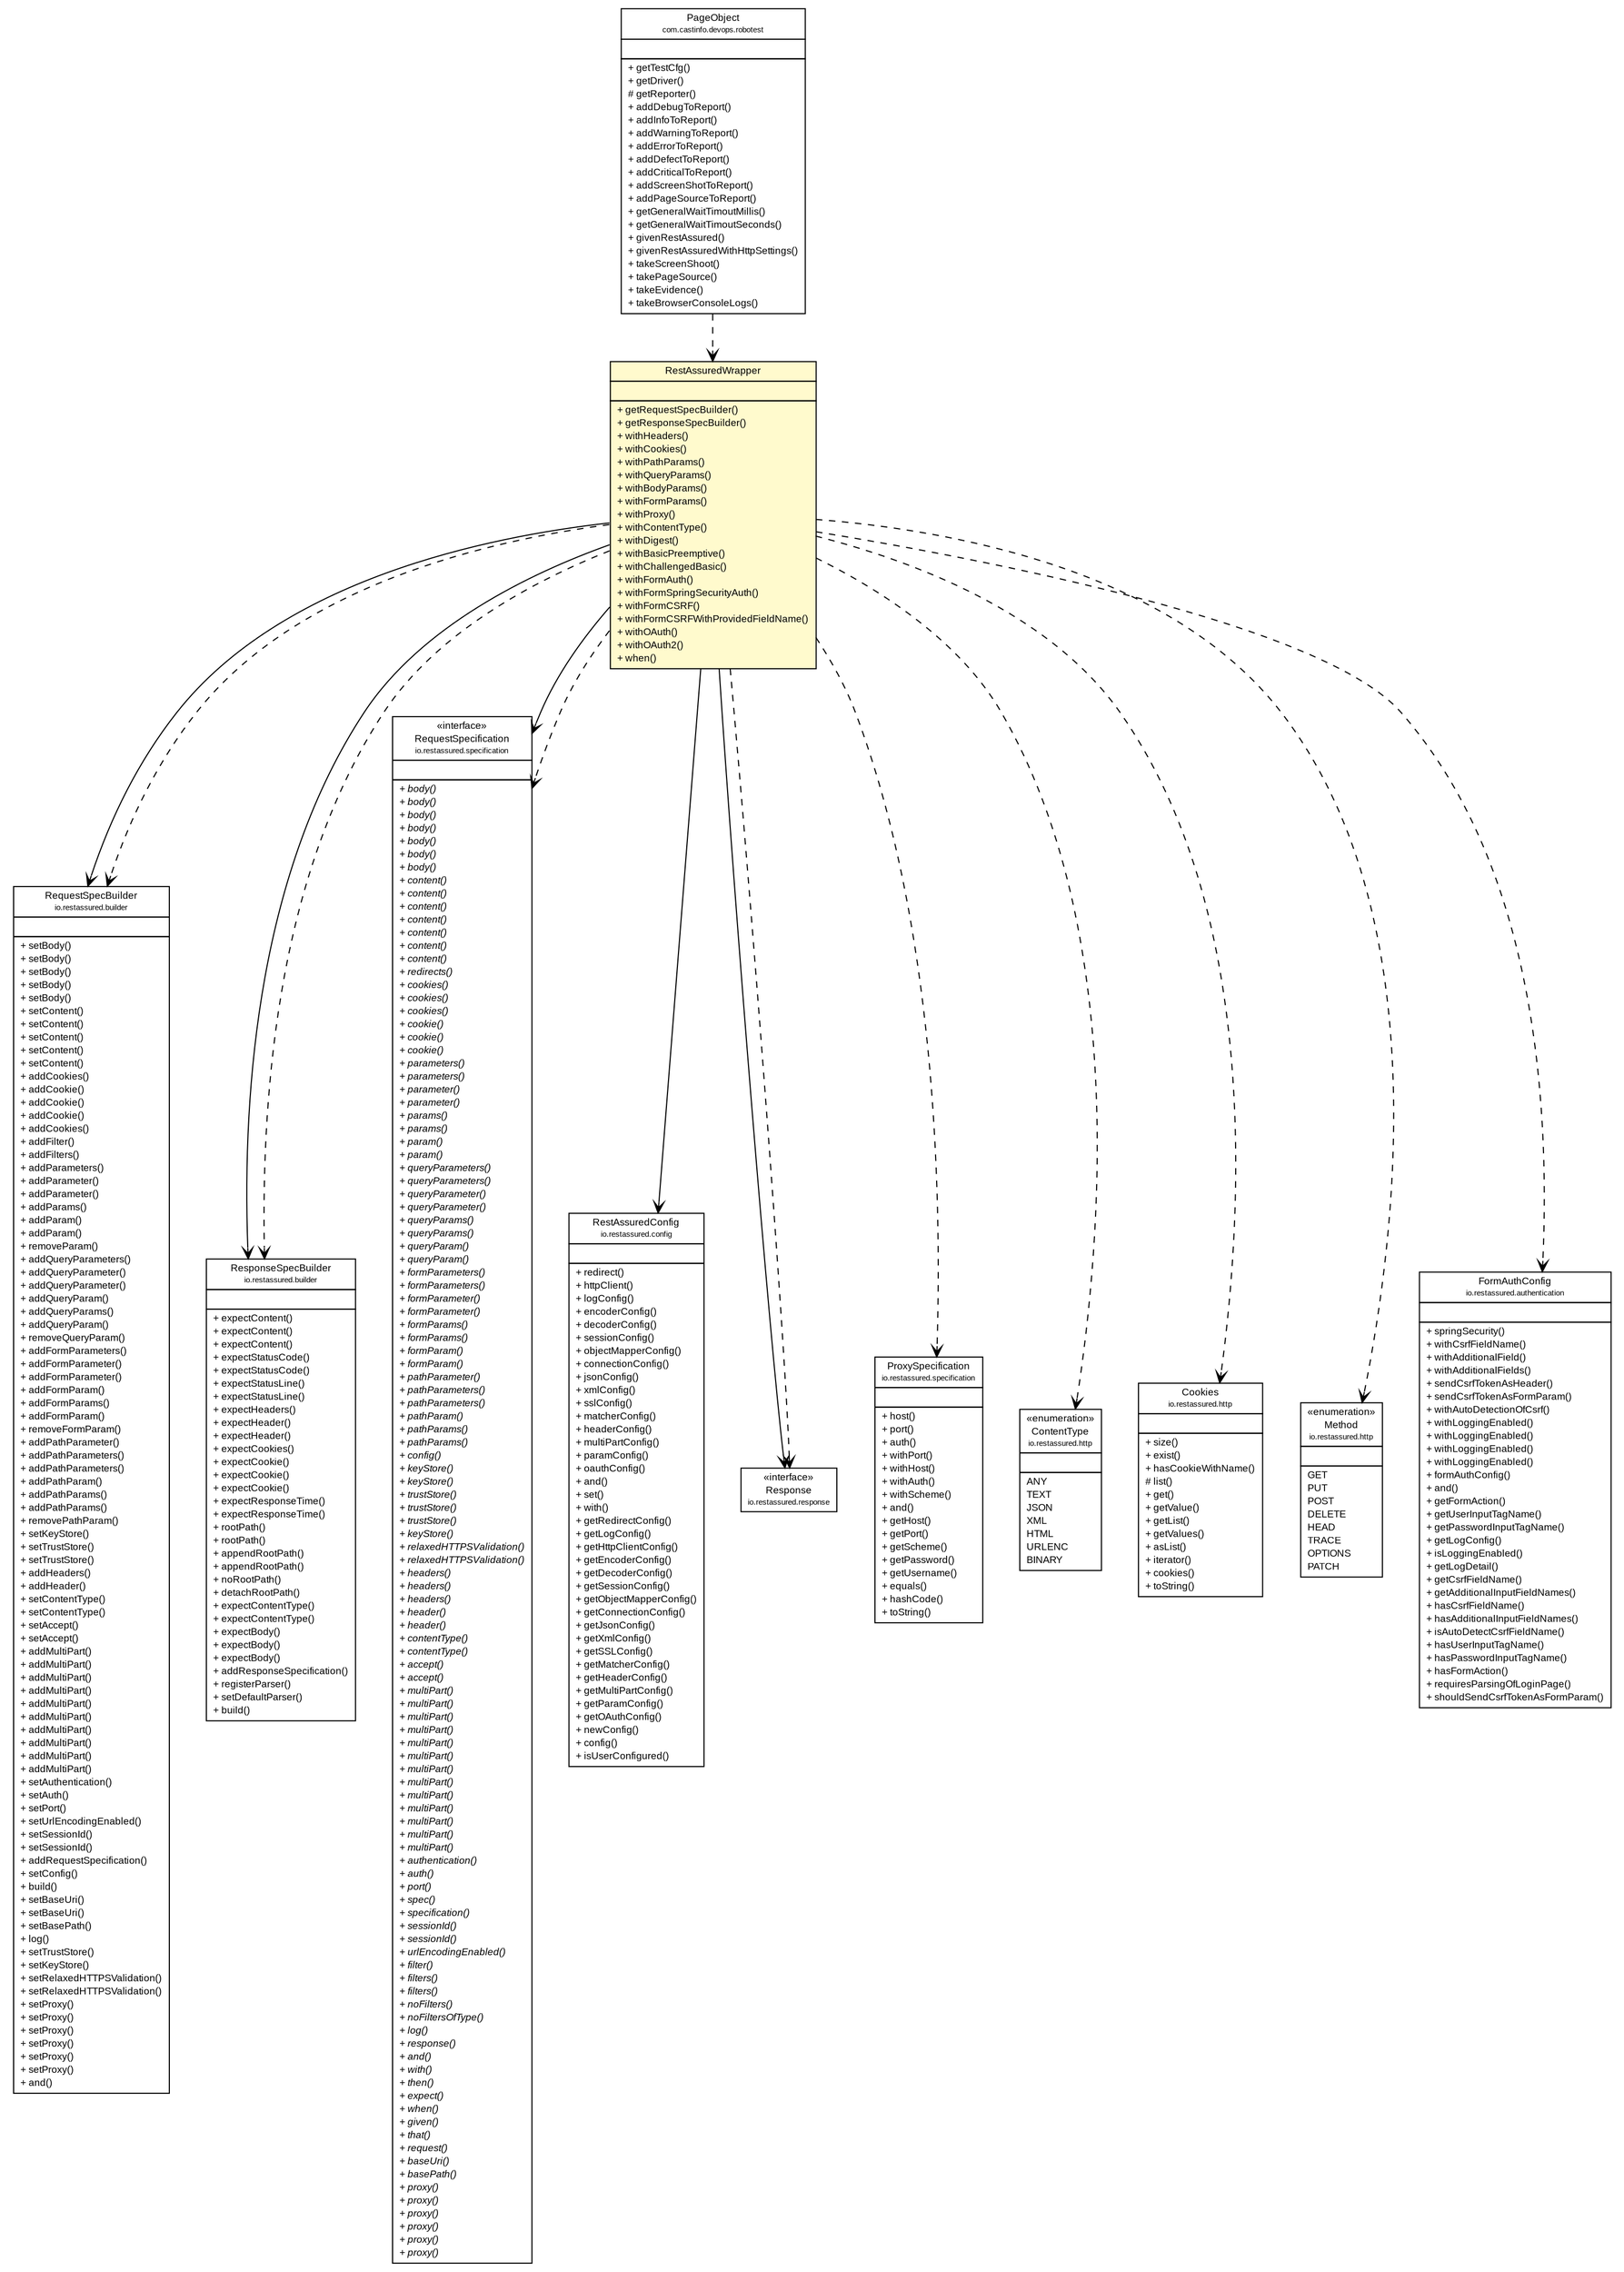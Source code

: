 #!/usr/local/bin/dot
#
# Class diagram 
# Generated by UMLGraph version R5_6-24-gf6e263 (https://www.umlgraph.org/)
#

digraph G {
	edge [fontname="arial",fontsize=10,labelfontname="arial",labelfontsize=10];
	node [fontname="arial",fontsize=10,shape=plaintext];
	nodesep=0.25;
	ranksep=0.5;
	// com.castinfo.devops.robotest.PageObject
	c1349 [label=<<table title="com.castinfo.devops.robotest.PageObject" border="0" cellborder="1" cellspacing="0" cellpadding="2" port="p" href="../PageObject.html">
		<tr><td><table border="0" cellspacing="0" cellpadding="1">
<tr><td align="center" balign="center"> PageObject </td></tr>
<tr><td align="center" balign="center"><font point-size="7.0"> com.castinfo.devops.robotest </font></td></tr>
		</table></td></tr>
		<tr><td><table border="0" cellspacing="0" cellpadding="1">
<tr><td align="left" balign="left">  </td></tr>
		</table></td></tr>
		<tr><td><table border="0" cellspacing="0" cellpadding="1">
<tr><td align="left" balign="left"> + getTestCfg() </td></tr>
<tr><td align="left" balign="left"> + getDriver() </td></tr>
<tr><td align="left" balign="left"> # getReporter() </td></tr>
<tr><td align="left" balign="left"> + addDebugToReport() </td></tr>
<tr><td align="left" balign="left"> + addInfoToReport() </td></tr>
<tr><td align="left" balign="left"> + addWarningToReport() </td></tr>
<tr><td align="left" balign="left"> + addErrorToReport() </td></tr>
<tr><td align="left" balign="left"> + addDefectToReport() </td></tr>
<tr><td align="left" balign="left"> + addCriticalToReport() </td></tr>
<tr><td align="left" balign="left"> + addScreenShotToReport() </td></tr>
<tr><td align="left" balign="left"> + addPageSourceToReport() </td></tr>
<tr><td align="left" balign="left"> + getGeneralWaitTimoutMillis() </td></tr>
<tr><td align="left" balign="left"> + getGeneralWaitTimoutSeconds() </td></tr>
<tr><td align="left" balign="left"> + givenRestAssured() </td></tr>
<tr><td align="left" balign="left"> + givenRestAssuredWithHttpSettings() </td></tr>
<tr><td align="left" balign="left"> + takeScreenShoot() </td></tr>
<tr><td align="left" balign="left"> + takePageSource() </td></tr>
<tr><td align="left" balign="left"> + takeEvidence() </td></tr>
<tr><td align="left" balign="left"> + takeBrowserConsoleLogs() </td></tr>
		</table></td></tr>
		</table>>, URL="../PageObject.html", fontname="arial", fontcolor="black", fontsize=9.0];
	// com.castinfo.devops.robotest.restassured.RestAssuredWrapper
	c1359 [label=<<table title="com.castinfo.devops.robotest.restassured.RestAssuredWrapper" border="0" cellborder="1" cellspacing="0" cellpadding="2" port="p" bgcolor="lemonChiffon" href="./RestAssuredWrapper.html">
		<tr><td><table border="0" cellspacing="0" cellpadding="1">
<tr><td align="center" balign="center"> RestAssuredWrapper </td></tr>
		</table></td></tr>
		<tr><td><table border="0" cellspacing="0" cellpadding="1">
<tr><td align="left" balign="left">  </td></tr>
		</table></td></tr>
		<tr><td><table border="0" cellspacing="0" cellpadding="1">
<tr><td align="left" balign="left"> + getRequestSpecBuilder() </td></tr>
<tr><td align="left" balign="left"> + getResponseSpecBuilder() </td></tr>
<tr><td align="left" balign="left"> + withHeaders() </td></tr>
<tr><td align="left" balign="left"> + withCookies() </td></tr>
<tr><td align="left" balign="left"> + withPathParams() </td></tr>
<tr><td align="left" balign="left"> + withQueryParams() </td></tr>
<tr><td align="left" balign="left"> + withBodyParams() </td></tr>
<tr><td align="left" balign="left"> + withFormParams() </td></tr>
<tr><td align="left" balign="left"> + withProxy() </td></tr>
<tr><td align="left" balign="left"> + withContentType() </td></tr>
<tr><td align="left" balign="left"> + withDigest() </td></tr>
<tr><td align="left" balign="left"> + withBasicPreemptive() </td></tr>
<tr><td align="left" balign="left"> + withChallengedBasic() </td></tr>
<tr><td align="left" balign="left"> + withFormAuth() </td></tr>
<tr><td align="left" balign="left"> + withFormSpringSecurityAuth() </td></tr>
<tr><td align="left" balign="left"> + withFormCSRF() </td></tr>
<tr><td align="left" balign="left"> + withFormCSRFWithProvidedFieldName() </td></tr>
<tr><td align="left" balign="left"> + withOAuth() </td></tr>
<tr><td align="left" balign="left"> + withOAuth2() </td></tr>
<tr><td align="left" balign="left"> + when() </td></tr>
		</table></td></tr>
		</table>>, URL="./RestAssuredWrapper.html", fontname="arial", fontcolor="black", fontsize=9.0];
	// com.castinfo.devops.robotest.restassured.RestAssuredWrapper NAVASSOC io.restassured.builder.RequestSpecBuilder
	c1359:p -> c1366:p [taillabel="", label="", headlabel="", fontname="arial", fontcolor="black", fontsize=10.0, color="black", arrowhead=open];
	// com.castinfo.devops.robotest.restassured.RestAssuredWrapper NAVASSOC io.restassured.builder.ResponseSpecBuilder
	c1359:p -> c1367:p [taillabel="", label="", headlabel="", fontname="arial", fontcolor="black", fontsize=10.0, color="black", arrowhead=open];
	// com.castinfo.devops.robotest.restassured.RestAssuredWrapper NAVASSOC io.restassured.specification.RequestSpecification
	c1359:p -> c1368:p [taillabel="", label="", headlabel="", fontname="arial", fontcolor="black", fontsize=10.0, color="black", arrowhead=open];
	// com.castinfo.devops.robotest.restassured.RestAssuredWrapper NAVASSOC io.restassured.config.RestAssuredConfig
	c1359:p -> c1369:p [taillabel="", label="", headlabel="", fontname="arial", fontcolor="black", fontsize=10.0, color="black", arrowhead=open];
	// com.castinfo.devops.robotest.restassured.RestAssuredWrapper NAVASSOC io.restassured.response.Response
	c1359:p -> c1370:p [taillabel="", label="", headlabel="", fontname="arial", fontcolor="black", fontsize=10.0, color="black", arrowhead=open];
	// com.castinfo.devops.robotest.PageObject DEPEND com.castinfo.devops.robotest.restassured.RestAssuredWrapper
	c1349:p -> c1359:p [taillabel="", label="", headlabel="", fontname="arial", fontcolor="black", fontsize=10.0, color="black", arrowhead=open, style=dashed];
	// com.castinfo.devops.robotest.restassured.RestAssuredWrapper DEPEND io.restassured.builder.RequestSpecBuilder
	c1359:p -> c1366:p [taillabel="", label="", headlabel="", fontname="arial", fontcolor="black", fontsize=10.0, color="black", arrowhead=open, style=dashed];
	// com.castinfo.devops.robotest.restassured.RestAssuredWrapper DEPEND io.restassured.specification.ProxySpecification
	c1359:p -> c1371:p [taillabel="", label="", headlabel="", fontname="arial", fontcolor="black", fontsize=10.0, color="black", arrowhead=open, style=dashed];
	// com.castinfo.devops.robotest.restassured.RestAssuredWrapper DEPEND io.restassured.response.Response
	c1359:p -> c1370:p [taillabel="", label="", headlabel="", fontname="arial", fontcolor="black", fontsize=10.0, color="black", arrowhead=open, style=dashed];
	// com.castinfo.devops.robotest.restassured.RestAssuredWrapper DEPEND io.restassured.specification.RequestSpecification
	c1359:p -> c1368:p [taillabel="", label="", headlabel="", fontname="arial", fontcolor="black", fontsize=10.0, color="black", arrowhead=open, style=dashed];
	// com.castinfo.devops.robotest.restassured.RestAssuredWrapper DEPEND io.restassured.http.ContentType
	c1359:p -> c1372:p [taillabel="", label="", headlabel="", fontname="arial", fontcolor="black", fontsize=10.0, color="black", arrowhead=open, style=dashed];
	// com.castinfo.devops.robotest.restassured.RestAssuredWrapper DEPEND io.restassured.http.Cookies
	c1359:p -> c1373:p [taillabel="", label="", headlabel="", fontname="arial", fontcolor="black", fontsize=10.0, color="black", arrowhead=open, style=dashed];
	// com.castinfo.devops.robotest.restassured.RestAssuredWrapper DEPEND io.restassured.http.Method
	c1359:p -> c1374:p [taillabel="", label="", headlabel="", fontname="arial", fontcolor="black", fontsize=10.0, color="black", arrowhead=open, style=dashed];
	// com.castinfo.devops.robotest.restassured.RestAssuredWrapper DEPEND io.restassured.builder.ResponseSpecBuilder
	c1359:p -> c1367:p [taillabel="", label="", headlabel="", fontname="arial", fontcolor="black", fontsize=10.0, color="black", arrowhead=open, style=dashed];
	// com.castinfo.devops.robotest.restassured.RestAssuredWrapper DEPEND io.restassured.authentication.FormAuthConfig
	c1359:p -> c1375:p [taillabel="", label="", headlabel="", fontname="arial", fontcolor="black", fontsize=10.0, color="black", arrowhead=open, style=dashed];
	// io.restassured.builder.RequestSpecBuilder
	c1366 [label=<<table title="io.restassured.builder.RequestSpecBuilder" border="0" cellborder="1" cellspacing="0" cellpadding="2" port="p" href="https://java.sun.com/j2se/1.4.2/docs/api/io/restassured/builder/RequestSpecBuilder.html">
		<tr><td><table border="0" cellspacing="0" cellpadding="1">
<tr><td align="center" balign="center"> RequestSpecBuilder </td></tr>
<tr><td align="center" balign="center"><font point-size="7.0"> io.restassured.builder </font></td></tr>
		</table></td></tr>
		<tr><td><table border="0" cellspacing="0" cellpadding="1">
<tr><td align="left" balign="left">  </td></tr>
		</table></td></tr>
		<tr><td><table border="0" cellspacing="0" cellpadding="1">
<tr><td align="left" balign="left"> + setBody() </td></tr>
<tr><td align="left" balign="left"> + setBody() </td></tr>
<tr><td align="left" balign="left"> + setBody() </td></tr>
<tr><td align="left" balign="left"> + setBody() </td></tr>
<tr><td align="left" balign="left"> + setBody() </td></tr>
<tr><td align="left" balign="left"> + setContent() </td></tr>
<tr><td align="left" balign="left"> + setContent() </td></tr>
<tr><td align="left" balign="left"> + setContent() </td></tr>
<tr><td align="left" balign="left"> + setContent() </td></tr>
<tr><td align="left" balign="left"> + setContent() </td></tr>
<tr><td align="left" balign="left"> + addCookies() </td></tr>
<tr><td align="left" balign="left"> + addCookie() </td></tr>
<tr><td align="left" balign="left"> + addCookie() </td></tr>
<tr><td align="left" balign="left"> + addCookie() </td></tr>
<tr><td align="left" balign="left"> + addCookies() </td></tr>
<tr><td align="left" balign="left"> + addFilter() </td></tr>
<tr><td align="left" balign="left"> + addFilters() </td></tr>
<tr><td align="left" balign="left"> + addParameters() </td></tr>
<tr><td align="left" balign="left"> + addParameter() </td></tr>
<tr><td align="left" balign="left"> + addParameter() </td></tr>
<tr><td align="left" balign="left"> + addParams() </td></tr>
<tr><td align="left" balign="left"> + addParam() </td></tr>
<tr><td align="left" balign="left"> + addParam() </td></tr>
<tr><td align="left" balign="left"> + removeParam() </td></tr>
<tr><td align="left" balign="left"> + addQueryParameters() </td></tr>
<tr><td align="left" balign="left"> + addQueryParameter() </td></tr>
<tr><td align="left" balign="left"> + addQueryParameter() </td></tr>
<tr><td align="left" balign="left"> + addQueryParam() </td></tr>
<tr><td align="left" balign="left"> + addQueryParams() </td></tr>
<tr><td align="left" balign="left"> + addQueryParam() </td></tr>
<tr><td align="left" balign="left"> + removeQueryParam() </td></tr>
<tr><td align="left" balign="left"> + addFormParameters() </td></tr>
<tr><td align="left" balign="left"> + addFormParameter() </td></tr>
<tr><td align="left" balign="left"> + addFormParameter() </td></tr>
<tr><td align="left" balign="left"> + addFormParam() </td></tr>
<tr><td align="left" balign="left"> + addFormParams() </td></tr>
<tr><td align="left" balign="left"> + addFormParam() </td></tr>
<tr><td align="left" balign="left"> + removeFormParam() </td></tr>
<tr><td align="left" balign="left"> + addPathParameter() </td></tr>
<tr><td align="left" balign="left"> + addPathParameters() </td></tr>
<tr><td align="left" balign="left"> + addPathParameters() </td></tr>
<tr><td align="left" balign="left"> + addPathParam() </td></tr>
<tr><td align="left" balign="left"> + addPathParams() </td></tr>
<tr><td align="left" balign="left"> + addPathParams() </td></tr>
<tr><td align="left" balign="left"> + removePathParam() </td></tr>
<tr><td align="left" balign="left"> + setKeyStore() </td></tr>
<tr><td align="left" balign="left"> + setTrustStore() </td></tr>
<tr><td align="left" balign="left"> + setTrustStore() </td></tr>
<tr><td align="left" balign="left"> + addHeaders() </td></tr>
<tr><td align="left" balign="left"> + addHeader() </td></tr>
<tr><td align="left" balign="left"> + setContentType() </td></tr>
<tr><td align="left" balign="left"> + setContentType() </td></tr>
<tr><td align="left" balign="left"> + setAccept() </td></tr>
<tr><td align="left" balign="left"> + setAccept() </td></tr>
<tr><td align="left" balign="left"> + addMultiPart() </td></tr>
<tr><td align="left" balign="left"> + addMultiPart() </td></tr>
<tr><td align="left" balign="left"> + addMultiPart() </td></tr>
<tr><td align="left" balign="left"> + addMultiPart() </td></tr>
<tr><td align="left" balign="left"> + addMultiPart() </td></tr>
<tr><td align="left" balign="left"> + addMultiPart() </td></tr>
<tr><td align="left" balign="left"> + addMultiPart() </td></tr>
<tr><td align="left" balign="left"> + addMultiPart() </td></tr>
<tr><td align="left" balign="left"> + addMultiPart() </td></tr>
<tr><td align="left" balign="left"> + addMultiPart() </td></tr>
<tr><td align="left" balign="left"> + setAuthentication() </td></tr>
<tr><td align="left" balign="left"> + setAuth() </td></tr>
<tr><td align="left" balign="left"> + setPort() </td></tr>
<tr><td align="left" balign="left"> + setUrlEncodingEnabled() </td></tr>
<tr><td align="left" balign="left"> + setSessionId() </td></tr>
<tr><td align="left" balign="left"> + setSessionId() </td></tr>
<tr><td align="left" balign="left"> + addRequestSpecification() </td></tr>
<tr><td align="left" balign="left"> + setConfig() </td></tr>
<tr><td align="left" balign="left"> + build() </td></tr>
<tr><td align="left" balign="left"> + setBaseUri() </td></tr>
<tr><td align="left" balign="left"> + setBaseUri() </td></tr>
<tr><td align="left" balign="left"> + setBasePath() </td></tr>
<tr><td align="left" balign="left"> + log() </td></tr>
<tr><td align="left" balign="left"> + setTrustStore() </td></tr>
<tr><td align="left" balign="left"> + setKeyStore() </td></tr>
<tr><td align="left" balign="left"> + setRelaxedHTTPSValidation() </td></tr>
<tr><td align="left" balign="left"> + setRelaxedHTTPSValidation() </td></tr>
<tr><td align="left" balign="left"> + setProxy() </td></tr>
<tr><td align="left" balign="left"> + setProxy() </td></tr>
<tr><td align="left" balign="left"> + setProxy() </td></tr>
<tr><td align="left" balign="left"> + setProxy() </td></tr>
<tr><td align="left" balign="left"> + setProxy() </td></tr>
<tr><td align="left" balign="left"> + setProxy() </td></tr>
<tr><td align="left" balign="left"> + and() </td></tr>
		</table></td></tr>
		</table>>, URL="https://java.sun.com/j2se/1.4.2/docs/api/io/restassured/builder/RequestSpecBuilder.html", fontname="arial", fontcolor="black", fontsize=9.0];
	// io.restassured.http.Cookies
	c1373 [label=<<table title="io.restassured.http.Cookies" border="0" cellborder="1" cellspacing="0" cellpadding="2" port="p" href="https://java.sun.com/j2se/1.4.2/docs/api/io/restassured/http/Cookies.html">
		<tr><td><table border="0" cellspacing="0" cellpadding="1">
<tr><td align="center" balign="center"> Cookies </td></tr>
<tr><td align="center" balign="center"><font point-size="7.0"> io.restassured.http </font></td></tr>
		</table></td></tr>
		<tr><td><table border="0" cellspacing="0" cellpadding="1">
<tr><td align="left" balign="left">  </td></tr>
		</table></td></tr>
		<tr><td><table border="0" cellspacing="0" cellpadding="1">
<tr><td align="left" balign="left"> + size() </td></tr>
<tr><td align="left" balign="left"> + exist() </td></tr>
<tr><td align="left" balign="left"> + hasCookieWithName() </td></tr>
<tr><td align="left" balign="left"> # list() </td></tr>
<tr><td align="left" balign="left"> + get() </td></tr>
<tr><td align="left" balign="left"> + getValue() </td></tr>
<tr><td align="left" balign="left"> + getList() </td></tr>
<tr><td align="left" balign="left"> + getValues() </td></tr>
<tr><td align="left" balign="left"> + asList() </td></tr>
<tr><td align="left" balign="left"> + iterator() </td></tr>
<tr><td align="left" balign="left"> + cookies() </td></tr>
<tr><td align="left" balign="left"> + toString() </td></tr>
		</table></td></tr>
		</table>>, URL="https://java.sun.com/j2se/1.4.2/docs/api/io/restassured/http/Cookies.html", fontname="arial", fontcolor="black", fontsize=9.0];
	// io.restassured.specification.RequestSpecification
	c1368 [label=<<table title="io.restassured.specification.RequestSpecification" border="0" cellborder="1" cellspacing="0" cellpadding="2" port="p" href="https://java.sun.com/j2se/1.4.2/docs/api/io/restassured/specification/RequestSpecification.html">
		<tr><td><table border="0" cellspacing="0" cellpadding="1">
<tr><td align="center" balign="center"> &#171;interface&#187; </td></tr>
<tr><td align="center" balign="center"> RequestSpecification </td></tr>
<tr><td align="center" balign="center"><font point-size="7.0"> io.restassured.specification </font></td></tr>
		</table></td></tr>
		<tr><td><table border="0" cellspacing="0" cellpadding="1">
<tr><td align="left" balign="left">  </td></tr>
		</table></td></tr>
		<tr><td><table border="0" cellspacing="0" cellpadding="1">
<tr><td align="left" balign="left"><font face="arial italic" point-size="9.0"> + body() </font></td></tr>
<tr><td align="left" balign="left"><font face="arial italic" point-size="9.0"> + body() </font></td></tr>
<tr><td align="left" balign="left"><font face="arial italic" point-size="9.0"> + body() </font></td></tr>
<tr><td align="left" balign="left"><font face="arial italic" point-size="9.0"> + body() </font></td></tr>
<tr><td align="left" balign="left"><font face="arial italic" point-size="9.0"> + body() </font></td></tr>
<tr><td align="left" balign="left"><font face="arial italic" point-size="9.0"> + body() </font></td></tr>
<tr><td align="left" balign="left"><font face="arial italic" point-size="9.0"> + body() </font></td></tr>
<tr><td align="left" balign="left"><font face="arial italic" point-size="9.0"> + content() </font></td></tr>
<tr><td align="left" balign="left"><font face="arial italic" point-size="9.0"> + content() </font></td></tr>
<tr><td align="left" balign="left"><font face="arial italic" point-size="9.0"> + content() </font></td></tr>
<tr><td align="left" balign="left"><font face="arial italic" point-size="9.0"> + content() </font></td></tr>
<tr><td align="left" balign="left"><font face="arial italic" point-size="9.0"> + content() </font></td></tr>
<tr><td align="left" balign="left"><font face="arial italic" point-size="9.0"> + content() </font></td></tr>
<tr><td align="left" balign="left"><font face="arial italic" point-size="9.0"> + content() </font></td></tr>
<tr><td align="left" balign="left"><font face="arial italic" point-size="9.0"> + redirects() </font></td></tr>
<tr><td align="left" balign="left"><font face="arial italic" point-size="9.0"> + cookies() </font></td></tr>
<tr><td align="left" balign="left"><font face="arial italic" point-size="9.0"> + cookies() </font></td></tr>
<tr><td align="left" balign="left"><font face="arial italic" point-size="9.0"> + cookies() </font></td></tr>
<tr><td align="left" balign="left"><font face="arial italic" point-size="9.0"> + cookie() </font></td></tr>
<tr><td align="left" balign="left"><font face="arial italic" point-size="9.0"> + cookie() </font></td></tr>
<tr><td align="left" balign="left"><font face="arial italic" point-size="9.0"> + cookie() </font></td></tr>
<tr><td align="left" balign="left"><font face="arial italic" point-size="9.0"> + parameters() </font></td></tr>
<tr><td align="left" balign="left"><font face="arial italic" point-size="9.0"> + parameters() </font></td></tr>
<tr><td align="left" balign="left"><font face="arial italic" point-size="9.0"> + parameter() </font></td></tr>
<tr><td align="left" balign="left"><font face="arial italic" point-size="9.0"> + parameter() </font></td></tr>
<tr><td align="left" balign="left"><font face="arial italic" point-size="9.0"> + params() </font></td></tr>
<tr><td align="left" balign="left"><font face="arial italic" point-size="9.0"> + params() </font></td></tr>
<tr><td align="left" balign="left"><font face="arial italic" point-size="9.0"> + param() </font></td></tr>
<tr><td align="left" balign="left"><font face="arial italic" point-size="9.0"> + param() </font></td></tr>
<tr><td align="left" balign="left"><font face="arial italic" point-size="9.0"> + queryParameters() </font></td></tr>
<tr><td align="left" balign="left"><font face="arial italic" point-size="9.0"> + queryParameters() </font></td></tr>
<tr><td align="left" balign="left"><font face="arial italic" point-size="9.0"> + queryParameter() </font></td></tr>
<tr><td align="left" balign="left"><font face="arial italic" point-size="9.0"> + queryParameter() </font></td></tr>
<tr><td align="left" balign="left"><font face="arial italic" point-size="9.0"> + queryParams() </font></td></tr>
<tr><td align="left" balign="left"><font face="arial italic" point-size="9.0"> + queryParams() </font></td></tr>
<tr><td align="left" balign="left"><font face="arial italic" point-size="9.0"> + queryParam() </font></td></tr>
<tr><td align="left" balign="left"><font face="arial italic" point-size="9.0"> + queryParam() </font></td></tr>
<tr><td align="left" balign="left"><font face="arial italic" point-size="9.0"> + formParameters() </font></td></tr>
<tr><td align="left" balign="left"><font face="arial italic" point-size="9.0"> + formParameters() </font></td></tr>
<tr><td align="left" balign="left"><font face="arial italic" point-size="9.0"> + formParameter() </font></td></tr>
<tr><td align="left" balign="left"><font face="arial italic" point-size="9.0"> + formParameter() </font></td></tr>
<tr><td align="left" balign="left"><font face="arial italic" point-size="9.0"> + formParams() </font></td></tr>
<tr><td align="left" balign="left"><font face="arial italic" point-size="9.0"> + formParams() </font></td></tr>
<tr><td align="left" balign="left"><font face="arial italic" point-size="9.0"> + formParam() </font></td></tr>
<tr><td align="left" balign="left"><font face="arial italic" point-size="9.0"> + formParam() </font></td></tr>
<tr><td align="left" balign="left"><font face="arial italic" point-size="9.0"> + pathParameter() </font></td></tr>
<tr><td align="left" balign="left"><font face="arial italic" point-size="9.0"> + pathParameters() </font></td></tr>
<tr><td align="left" balign="left"><font face="arial italic" point-size="9.0"> + pathParameters() </font></td></tr>
<tr><td align="left" balign="left"><font face="arial italic" point-size="9.0"> + pathParam() </font></td></tr>
<tr><td align="left" balign="left"><font face="arial italic" point-size="9.0"> + pathParams() </font></td></tr>
<tr><td align="left" balign="left"><font face="arial italic" point-size="9.0"> + pathParams() </font></td></tr>
<tr><td align="left" balign="left"><font face="arial italic" point-size="9.0"> + config() </font></td></tr>
<tr><td align="left" balign="left"><font face="arial italic" point-size="9.0"> + keyStore() </font></td></tr>
<tr><td align="left" balign="left"><font face="arial italic" point-size="9.0"> + keyStore() </font></td></tr>
<tr><td align="left" balign="left"><font face="arial italic" point-size="9.0"> + trustStore() </font></td></tr>
<tr><td align="left" balign="left"><font face="arial italic" point-size="9.0"> + trustStore() </font></td></tr>
<tr><td align="left" balign="left"><font face="arial italic" point-size="9.0"> + trustStore() </font></td></tr>
<tr><td align="left" balign="left"><font face="arial italic" point-size="9.0"> + keyStore() </font></td></tr>
<tr><td align="left" balign="left"><font face="arial italic" point-size="9.0"> + relaxedHTTPSValidation() </font></td></tr>
<tr><td align="left" balign="left"><font face="arial italic" point-size="9.0"> + relaxedHTTPSValidation() </font></td></tr>
<tr><td align="left" balign="left"><font face="arial italic" point-size="9.0"> + headers() </font></td></tr>
<tr><td align="left" balign="left"><font face="arial italic" point-size="9.0"> + headers() </font></td></tr>
<tr><td align="left" balign="left"><font face="arial italic" point-size="9.0"> + headers() </font></td></tr>
<tr><td align="left" balign="left"><font face="arial italic" point-size="9.0"> + header() </font></td></tr>
<tr><td align="left" balign="left"><font face="arial italic" point-size="9.0"> + header() </font></td></tr>
<tr><td align="left" balign="left"><font face="arial italic" point-size="9.0"> + contentType() </font></td></tr>
<tr><td align="left" balign="left"><font face="arial italic" point-size="9.0"> + contentType() </font></td></tr>
<tr><td align="left" balign="left"><font face="arial italic" point-size="9.0"> + accept() </font></td></tr>
<tr><td align="left" balign="left"><font face="arial italic" point-size="9.0"> + accept() </font></td></tr>
<tr><td align="left" balign="left"><font face="arial italic" point-size="9.0"> + multiPart() </font></td></tr>
<tr><td align="left" balign="left"><font face="arial italic" point-size="9.0"> + multiPart() </font></td></tr>
<tr><td align="left" balign="left"><font face="arial italic" point-size="9.0"> + multiPart() </font></td></tr>
<tr><td align="left" balign="left"><font face="arial italic" point-size="9.0"> + multiPart() </font></td></tr>
<tr><td align="left" balign="left"><font face="arial italic" point-size="9.0"> + multiPart() </font></td></tr>
<tr><td align="left" balign="left"><font face="arial italic" point-size="9.0"> + multiPart() </font></td></tr>
<tr><td align="left" balign="left"><font face="arial italic" point-size="9.0"> + multiPart() </font></td></tr>
<tr><td align="left" balign="left"><font face="arial italic" point-size="9.0"> + multiPart() </font></td></tr>
<tr><td align="left" balign="left"><font face="arial italic" point-size="9.0"> + multiPart() </font></td></tr>
<tr><td align="left" balign="left"><font face="arial italic" point-size="9.0"> + multiPart() </font></td></tr>
<tr><td align="left" balign="left"><font face="arial italic" point-size="9.0"> + multiPart() </font></td></tr>
<tr><td align="left" balign="left"><font face="arial italic" point-size="9.0"> + multiPart() </font></td></tr>
<tr><td align="left" balign="left"><font face="arial italic" point-size="9.0"> + multiPart() </font></td></tr>
<tr><td align="left" balign="left"><font face="arial italic" point-size="9.0"> + authentication() </font></td></tr>
<tr><td align="left" balign="left"><font face="arial italic" point-size="9.0"> + auth() </font></td></tr>
<tr><td align="left" balign="left"><font face="arial italic" point-size="9.0"> + port() </font></td></tr>
<tr><td align="left" balign="left"><font face="arial italic" point-size="9.0"> + spec() </font></td></tr>
<tr><td align="left" balign="left"><font face="arial italic" point-size="9.0"> + specification() </font></td></tr>
<tr><td align="left" balign="left"><font face="arial italic" point-size="9.0"> + sessionId() </font></td></tr>
<tr><td align="left" balign="left"><font face="arial italic" point-size="9.0"> + sessionId() </font></td></tr>
<tr><td align="left" balign="left"><font face="arial italic" point-size="9.0"> + urlEncodingEnabled() </font></td></tr>
<tr><td align="left" balign="left"><font face="arial italic" point-size="9.0"> + filter() </font></td></tr>
<tr><td align="left" balign="left"><font face="arial italic" point-size="9.0"> + filters() </font></td></tr>
<tr><td align="left" balign="left"><font face="arial italic" point-size="9.0"> + filters() </font></td></tr>
<tr><td align="left" balign="left"><font face="arial italic" point-size="9.0"> + noFilters() </font></td></tr>
<tr><td align="left" balign="left"><font face="arial italic" point-size="9.0"> + noFiltersOfType() </font></td></tr>
<tr><td align="left" balign="left"><font face="arial italic" point-size="9.0"> + log() </font></td></tr>
<tr><td align="left" balign="left"><font face="arial italic" point-size="9.0"> + response() </font></td></tr>
<tr><td align="left" balign="left"><font face="arial italic" point-size="9.0"> + and() </font></td></tr>
<tr><td align="left" balign="left"><font face="arial italic" point-size="9.0"> + with() </font></td></tr>
<tr><td align="left" balign="left"><font face="arial italic" point-size="9.0"> + then() </font></td></tr>
<tr><td align="left" balign="left"><font face="arial italic" point-size="9.0"> + expect() </font></td></tr>
<tr><td align="left" balign="left"><font face="arial italic" point-size="9.0"> + when() </font></td></tr>
<tr><td align="left" balign="left"><font face="arial italic" point-size="9.0"> + given() </font></td></tr>
<tr><td align="left" balign="left"><font face="arial italic" point-size="9.0"> + that() </font></td></tr>
<tr><td align="left" balign="left"><font face="arial italic" point-size="9.0"> + request() </font></td></tr>
<tr><td align="left" balign="left"><font face="arial italic" point-size="9.0"> + baseUri() </font></td></tr>
<tr><td align="left" balign="left"><font face="arial italic" point-size="9.0"> + basePath() </font></td></tr>
<tr><td align="left" balign="left"><font face="arial italic" point-size="9.0"> + proxy() </font></td></tr>
<tr><td align="left" balign="left"><font face="arial italic" point-size="9.0"> + proxy() </font></td></tr>
<tr><td align="left" balign="left"><font face="arial italic" point-size="9.0"> + proxy() </font></td></tr>
<tr><td align="left" balign="left"><font face="arial italic" point-size="9.0"> + proxy() </font></td></tr>
<tr><td align="left" balign="left"><font face="arial italic" point-size="9.0"> + proxy() </font></td></tr>
<tr><td align="left" balign="left"><font face="arial italic" point-size="9.0"> + proxy() </font></td></tr>
		</table></td></tr>
		</table>>, URL="https://java.sun.com/j2se/1.4.2/docs/api/io/restassured/specification/RequestSpecification.html", fontname="arial", fontcolor="black", fontsize=9.0];
	// io.restassured.http.ContentType
	c1372 [label=<<table title="io.restassured.http.ContentType" border="0" cellborder="1" cellspacing="0" cellpadding="2" port="p" href="https://java.sun.com/j2se/1.4.2/docs/api/io/restassured/http/ContentType.html">
		<tr><td><table border="0" cellspacing="0" cellpadding="1">
<tr><td align="center" balign="center"> &#171;enumeration&#187; </td></tr>
<tr><td align="center" balign="center"> ContentType </td></tr>
<tr><td align="center" balign="center"><font point-size="7.0"> io.restassured.http </font></td></tr>
		</table></td></tr>
		<tr><td><table border="0" cellspacing="0" cellpadding="1">
<tr><td align="left" balign="left">  </td></tr>
		</table></td></tr>
		<tr><td><table border="0" cellspacing="0" cellpadding="1">
<tr><td align="left" balign="left"> ANY </td></tr>
<tr><td align="left" balign="left"> TEXT </td></tr>
<tr><td align="left" balign="left"> JSON </td></tr>
<tr><td align="left" balign="left"> XML </td></tr>
<tr><td align="left" balign="left"> HTML </td></tr>
<tr><td align="left" balign="left"> URLENC </td></tr>
<tr><td align="left" balign="left"> BINARY </td></tr>
		</table></td></tr>
		</table>>, URL="https://java.sun.com/j2se/1.4.2/docs/api/io/restassured/http/ContentType.html", fontname="arial", fontcolor="black", fontsize=9.0];
	// io.restassured.builder.ResponseSpecBuilder
	c1367 [label=<<table title="io.restassured.builder.ResponseSpecBuilder" border="0" cellborder="1" cellspacing="0" cellpadding="2" port="p" href="https://java.sun.com/j2se/1.4.2/docs/api/io/restassured/builder/ResponseSpecBuilder.html">
		<tr><td><table border="0" cellspacing="0" cellpadding="1">
<tr><td align="center" balign="center"> ResponseSpecBuilder </td></tr>
<tr><td align="center" balign="center"><font point-size="7.0"> io.restassured.builder </font></td></tr>
		</table></td></tr>
		<tr><td><table border="0" cellspacing="0" cellpadding="1">
<tr><td align="left" balign="left">  </td></tr>
		</table></td></tr>
		<tr><td><table border="0" cellspacing="0" cellpadding="1">
<tr><td align="left" balign="left"> + expectContent() </td></tr>
<tr><td align="left" balign="left"> + expectContent() </td></tr>
<tr><td align="left" balign="left"> + expectContent() </td></tr>
<tr><td align="left" balign="left"> + expectStatusCode() </td></tr>
<tr><td align="left" balign="left"> + expectStatusCode() </td></tr>
<tr><td align="left" balign="left"> + expectStatusLine() </td></tr>
<tr><td align="left" balign="left"> + expectStatusLine() </td></tr>
<tr><td align="left" balign="left"> + expectHeaders() </td></tr>
<tr><td align="left" balign="left"> + expectHeader() </td></tr>
<tr><td align="left" balign="left"> + expectHeader() </td></tr>
<tr><td align="left" balign="left"> + expectCookies() </td></tr>
<tr><td align="left" balign="left"> + expectCookie() </td></tr>
<tr><td align="left" balign="left"> + expectCookie() </td></tr>
<tr><td align="left" balign="left"> + expectCookie() </td></tr>
<tr><td align="left" balign="left"> + expectResponseTime() </td></tr>
<tr><td align="left" balign="left"> + expectResponseTime() </td></tr>
<tr><td align="left" balign="left"> + rootPath() </td></tr>
<tr><td align="left" balign="left"> + rootPath() </td></tr>
<tr><td align="left" balign="left"> + appendRootPath() </td></tr>
<tr><td align="left" balign="left"> + appendRootPath() </td></tr>
<tr><td align="left" balign="left"> + noRootPath() </td></tr>
<tr><td align="left" balign="left"> + detachRootPath() </td></tr>
<tr><td align="left" balign="left"> + expectContentType() </td></tr>
<tr><td align="left" balign="left"> + expectContentType() </td></tr>
<tr><td align="left" balign="left"> + expectBody() </td></tr>
<tr><td align="left" balign="left"> + expectBody() </td></tr>
<tr><td align="left" balign="left"> + expectBody() </td></tr>
<tr><td align="left" balign="left"> + addResponseSpecification() </td></tr>
<tr><td align="left" balign="left"> + registerParser() </td></tr>
<tr><td align="left" balign="left"> + setDefaultParser() </td></tr>
<tr><td align="left" balign="left"> + build() </td></tr>
		</table></td></tr>
		</table>>, URL="https://java.sun.com/j2se/1.4.2/docs/api/io/restassured/builder/ResponseSpecBuilder.html", fontname="arial", fontcolor="black", fontsize=9.0];
	// io.restassured.specification.ProxySpecification
	c1371 [label=<<table title="io.restassured.specification.ProxySpecification" border="0" cellborder="1" cellspacing="0" cellpadding="2" port="p" href="https://java.sun.com/j2se/1.4.2/docs/api/io/restassured/specification/ProxySpecification.html">
		<tr><td><table border="0" cellspacing="0" cellpadding="1">
<tr><td align="center" balign="center"> ProxySpecification </td></tr>
<tr><td align="center" balign="center"><font point-size="7.0"> io.restassured.specification </font></td></tr>
		</table></td></tr>
		<tr><td><table border="0" cellspacing="0" cellpadding="1">
<tr><td align="left" balign="left">  </td></tr>
		</table></td></tr>
		<tr><td><table border="0" cellspacing="0" cellpadding="1">
<tr><td align="left" balign="left"> + host() </td></tr>
<tr><td align="left" balign="left"> + port() </td></tr>
<tr><td align="left" balign="left"> + auth() </td></tr>
<tr><td align="left" balign="left"> + withPort() </td></tr>
<tr><td align="left" balign="left"> + withHost() </td></tr>
<tr><td align="left" balign="left"> + withAuth() </td></tr>
<tr><td align="left" balign="left"> + withScheme() </td></tr>
<tr><td align="left" balign="left"> + and() </td></tr>
<tr><td align="left" balign="left"> + getHost() </td></tr>
<tr><td align="left" balign="left"> + getPort() </td></tr>
<tr><td align="left" balign="left"> + getScheme() </td></tr>
<tr><td align="left" balign="left"> + getPassword() </td></tr>
<tr><td align="left" balign="left"> + getUsername() </td></tr>
<tr><td align="left" balign="left"> + equals() </td></tr>
<tr><td align="left" balign="left"> + hashCode() </td></tr>
<tr><td align="left" balign="left"> + toString() </td></tr>
		</table></td></tr>
		</table>>, URL="https://java.sun.com/j2se/1.4.2/docs/api/io/restassured/specification/ProxySpecification.html", fontname="arial", fontcolor="black", fontsize=9.0];
	// io.restassured.authentication.FormAuthConfig
	c1375 [label=<<table title="io.restassured.authentication.FormAuthConfig" border="0" cellborder="1" cellspacing="0" cellpadding="2" port="p" href="https://java.sun.com/j2se/1.4.2/docs/api/io/restassured/authentication/FormAuthConfig.html">
		<tr><td><table border="0" cellspacing="0" cellpadding="1">
<tr><td align="center" balign="center"> FormAuthConfig </td></tr>
<tr><td align="center" balign="center"><font point-size="7.0"> io.restassured.authentication </font></td></tr>
		</table></td></tr>
		<tr><td><table border="0" cellspacing="0" cellpadding="1">
<tr><td align="left" balign="left">  </td></tr>
		</table></td></tr>
		<tr><td><table border="0" cellspacing="0" cellpadding="1">
<tr><td align="left" balign="left"> + springSecurity() </td></tr>
<tr><td align="left" balign="left"> + withCsrfFieldName() </td></tr>
<tr><td align="left" balign="left"> + withAdditionalField() </td></tr>
<tr><td align="left" balign="left"> + withAdditionalFields() </td></tr>
<tr><td align="left" balign="left"> + sendCsrfTokenAsHeader() </td></tr>
<tr><td align="left" balign="left"> + sendCsrfTokenAsFormParam() </td></tr>
<tr><td align="left" balign="left"> + withAutoDetectionOfCsrf() </td></tr>
<tr><td align="left" balign="left"> + withLoggingEnabled() </td></tr>
<tr><td align="left" balign="left"> + withLoggingEnabled() </td></tr>
<tr><td align="left" balign="left"> + withLoggingEnabled() </td></tr>
<tr><td align="left" balign="left"> + withLoggingEnabled() </td></tr>
<tr><td align="left" balign="left"> + formAuthConfig() </td></tr>
<tr><td align="left" balign="left"> + and() </td></tr>
<tr><td align="left" balign="left"> + getFormAction() </td></tr>
<tr><td align="left" balign="left"> + getUserInputTagName() </td></tr>
<tr><td align="left" balign="left"> + getPasswordInputTagName() </td></tr>
<tr><td align="left" balign="left"> + getLogConfig() </td></tr>
<tr><td align="left" balign="left"> + isLoggingEnabled() </td></tr>
<tr><td align="left" balign="left"> + getLogDetail() </td></tr>
<tr><td align="left" balign="left"> + getCsrfFieldName() </td></tr>
<tr><td align="left" balign="left"> + getAdditionalInputFieldNames() </td></tr>
<tr><td align="left" balign="left"> + hasCsrfFieldName() </td></tr>
<tr><td align="left" balign="left"> + hasAdditionalInputFieldNames() </td></tr>
<tr><td align="left" balign="left"> + isAutoDetectCsrfFieldName() </td></tr>
<tr><td align="left" balign="left"> + hasUserInputTagName() </td></tr>
<tr><td align="left" balign="left"> + hasPasswordInputTagName() </td></tr>
<tr><td align="left" balign="left"> + hasFormAction() </td></tr>
<tr><td align="left" balign="left"> + requiresParsingOfLoginPage() </td></tr>
<tr><td align="left" balign="left"> + shouldSendCsrfTokenAsFormParam() </td></tr>
		</table></td></tr>
		</table>>, URL="https://java.sun.com/j2se/1.4.2/docs/api/io/restassured/authentication/FormAuthConfig.html", fontname="arial", fontcolor="black", fontsize=9.0];
	// io.restassured.config.RestAssuredConfig
	c1369 [label=<<table title="io.restassured.config.RestAssuredConfig" border="0" cellborder="1" cellspacing="0" cellpadding="2" port="p" href="https://java.sun.com/j2se/1.4.2/docs/api/io/restassured/config/RestAssuredConfig.html">
		<tr><td><table border="0" cellspacing="0" cellpadding="1">
<tr><td align="center" balign="center"> RestAssuredConfig </td></tr>
<tr><td align="center" balign="center"><font point-size="7.0"> io.restassured.config </font></td></tr>
		</table></td></tr>
		<tr><td><table border="0" cellspacing="0" cellpadding="1">
<tr><td align="left" balign="left">  </td></tr>
		</table></td></tr>
		<tr><td><table border="0" cellspacing="0" cellpadding="1">
<tr><td align="left" balign="left"> + redirect() </td></tr>
<tr><td align="left" balign="left"> + httpClient() </td></tr>
<tr><td align="left" balign="left"> + logConfig() </td></tr>
<tr><td align="left" balign="left"> + encoderConfig() </td></tr>
<tr><td align="left" balign="left"> + decoderConfig() </td></tr>
<tr><td align="left" balign="left"> + sessionConfig() </td></tr>
<tr><td align="left" balign="left"> + objectMapperConfig() </td></tr>
<tr><td align="left" balign="left"> + connectionConfig() </td></tr>
<tr><td align="left" balign="left"> + jsonConfig() </td></tr>
<tr><td align="left" balign="left"> + xmlConfig() </td></tr>
<tr><td align="left" balign="left"> + sslConfig() </td></tr>
<tr><td align="left" balign="left"> + matcherConfig() </td></tr>
<tr><td align="left" balign="left"> + headerConfig() </td></tr>
<tr><td align="left" balign="left"> + multiPartConfig() </td></tr>
<tr><td align="left" balign="left"> + paramConfig() </td></tr>
<tr><td align="left" balign="left"> + oauthConfig() </td></tr>
<tr><td align="left" balign="left"> + and() </td></tr>
<tr><td align="left" balign="left"> + set() </td></tr>
<tr><td align="left" balign="left"> + with() </td></tr>
<tr><td align="left" balign="left"> + getRedirectConfig() </td></tr>
<tr><td align="left" balign="left"> + getLogConfig() </td></tr>
<tr><td align="left" balign="left"> + getHttpClientConfig() </td></tr>
<tr><td align="left" balign="left"> + getEncoderConfig() </td></tr>
<tr><td align="left" balign="left"> + getDecoderConfig() </td></tr>
<tr><td align="left" balign="left"> + getSessionConfig() </td></tr>
<tr><td align="left" balign="left"> + getObjectMapperConfig() </td></tr>
<tr><td align="left" balign="left"> + getConnectionConfig() </td></tr>
<tr><td align="left" balign="left"> + getJsonConfig() </td></tr>
<tr><td align="left" balign="left"> + getXmlConfig() </td></tr>
<tr><td align="left" balign="left"> + getSSLConfig() </td></tr>
<tr><td align="left" balign="left"> + getMatcherConfig() </td></tr>
<tr><td align="left" balign="left"> + getHeaderConfig() </td></tr>
<tr><td align="left" balign="left"> + getMultiPartConfig() </td></tr>
<tr><td align="left" balign="left"> + getParamConfig() </td></tr>
<tr><td align="left" balign="left"> + getOAuthConfig() </td></tr>
<tr><td align="left" balign="left"> + newConfig() </td></tr>
<tr><td align="left" balign="left"> + config() </td></tr>
<tr><td align="left" balign="left"> + isUserConfigured() </td></tr>
		</table></td></tr>
		</table>>, URL="https://java.sun.com/j2se/1.4.2/docs/api/io/restassured/config/RestAssuredConfig.html", fontname="arial", fontcolor="black", fontsize=9.0];
	// io.restassured.response.Response
	c1370 [label=<<table title="io.restassured.response.Response" border="0" cellborder="1" cellspacing="0" cellpadding="2" port="p" href="https://java.sun.com/j2se/1.4.2/docs/api/io/restassured/response/Response.html">
		<tr><td><table border="0" cellspacing="0" cellpadding="1">
<tr><td align="center" balign="center"> &#171;interface&#187; </td></tr>
<tr><td align="center" balign="center"> Response </td></tr>
<tr><td align="center" balign="center"><font point-size="7.0"> io.restassured.response </font></td></tr>
		</table></td></tr>
		</table>>, URL="https://java.sun.com/j2se/1.4.2/docs/api/io/restassured/response/Response.html", fontname="arial", fontcolor="black", fontsize=9.0];
	// io.restassured.http.Method
	c1374 [label=<<table title="io.restassured.http.Method" border="0" cellborder="1" cellspacing="0" cellpadding="2" port="p" href="https://java.sun.com/j2se/1.4.2/docs/api/io/restassured/http/Method.html">
		<tr><td><table border="0" cellspacing="0" cellpadding="1">
<tr><td align="center" balign="center"> &#171;enumeration&#187; </td></tr>
<tr><td align="center" balign="center"> Method </td></tr>
<tr><td align="center" balign="center"><font point-size="7.0"> io.restassured.http </font></td></tr>
		</table></td></tr>
		<tr><td><table border="0" cellspacing="0" cellpadding="1">
<tr><td align="left" balign="left">  </td></tr>
		</table></td></tr>
		<tr><td><table border="0" cellspacing="0" cellpadding="1">
<tr><td align="left" balign="left"> GET </td></tr>
<tr><td align="left" balign="left"> PUT </td></tr>
<tr><td align="left" balign="left"> POST </td></tr>
<tr><td align="left" balign="left"> DELETE </td></tr>
<tr><td align="left" balign="left"> HEAD </td></tr>
<tr><td align="left" balign="left"> TRACE </td></tr>
<tr><td align="left" balign="left"> OPTIONS </td></tr>
<tr><td align="left" balign="left"> PATCH </td></tr>
		</table></td></tr>
		</table>>, URL="https://java.sun.com/j2se/1.4.2/docs/api/io/restassured/http/Method.html", fontname="arial", fontcolor="black", fontsize=9.0];
}

